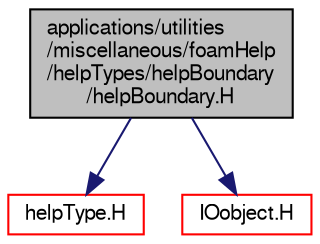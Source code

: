 digraph "applications/utilities/miscellaneous/foamHelp/helpTypes/helpBoundary/helpBoundary.H"
{
  bgcolor="transparent";
  edge [fontname="FreeSans",fontsize="10",labelfontname="FreeSans",labelfontsize="10"];
  node [fontname="FreeSans",fontsize="10",shape=record];
  Node0 [label="applications/utilities\l/miscellaneous/foamHelp\l/helpTypes/helpBoundary\l/helpBoundary.H",height=0.2,width=0.4,color="black", fillcolor="grey75", style="filled", fontcolor="black"];
  Node0 -> Node1 [color="midnightblue",fontsize="10",style="solid",fontname="FreeSans"];
  Node1 [label="helpType.H",height=0.2,width=0.4,color="red",URL="$a18719.html"];
  Node0 -> Node99 [color="midnightblue",fontsize="10",style="solid",fontname="FreeSans"];
  Node99 [label="IOobject.H",height=0.2,width=0.4,color="red",URL="$a08987.html"];
}
